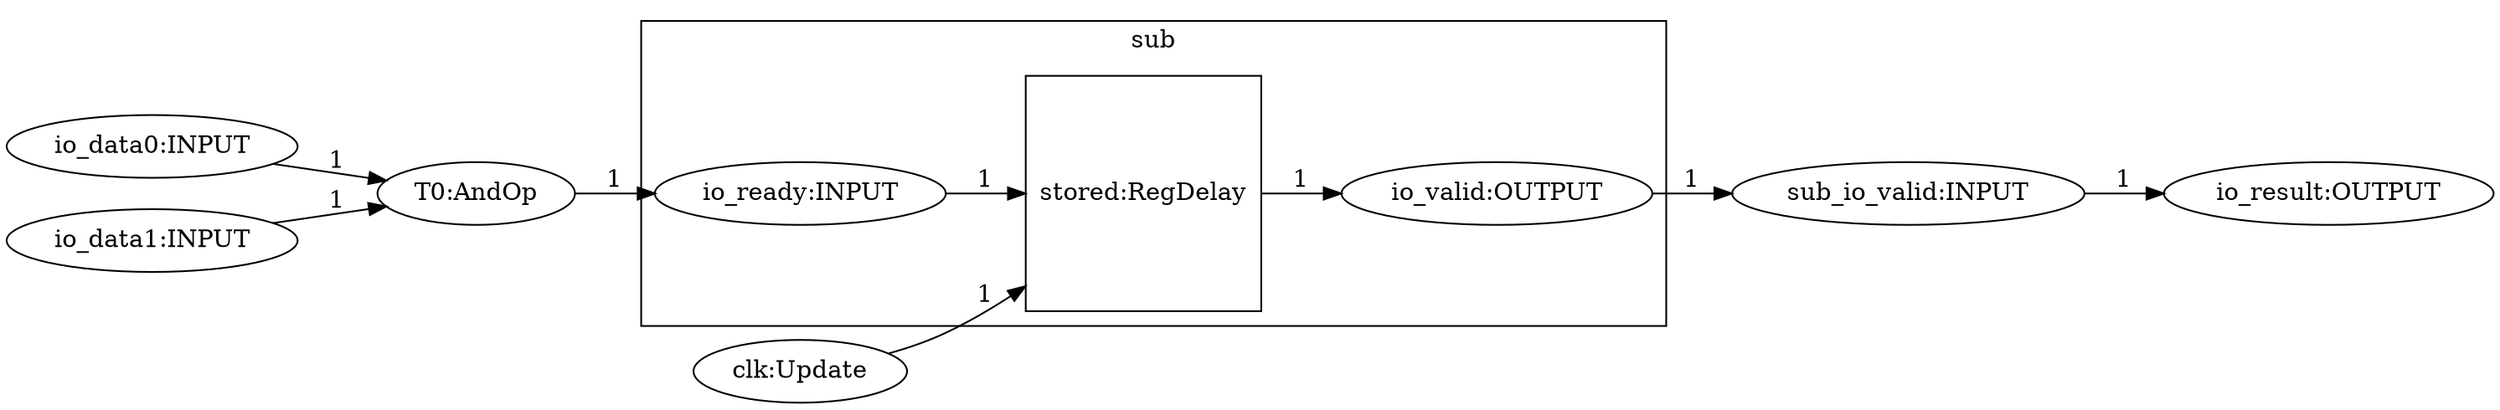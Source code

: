 digraph DotBackendSuite_DAGComp_1{
rankdir = LR;
  subgraph clustersub{
    label = "sub"
    DotBackendSuite_DAGComp_1_sub__io_valid[label="io_valid:OUTPUT"];
    DotBackendSuite_DAGComp_1_sub__stored[shape=square,label="stored:RegDelay"];
    DotBackendSuite_DAGComp_1_sub__io_ready[label="io_ready:INPUT"];
    DotBackendSuite_DAGComp_1_sub__stored -> DotBackendSuite_DAGComp_1_sub__io_valid[label="1"];
    DotBackendSuite_DAGComp_1_sub__io_ready -> DotBackendSuite_DAGComp_1_sub__stored[label="1"];
  }
  clk -> DotBackendSuite_DAGComp_1_sub__stored[label="1"];
T0 -> DotBackendSuite_DAGComp_1_sub__io_ready[label="1"];
  io_data0[label="io_data0:INPUT"];
  io_data1[label="io_data1:INPUT"];
  io_result[label="io_result:OUTPUT"];
  sub_io_valid[label="sub_io_valid:INPUT"];
  clk[label="clk:Update"];
  T0[label="T0:AndOp"];
  sub_io_valid -> io_result[label="1"];
  DotBackendSuite_DAGComp_1_sub__io_valid -> sub_io_valid[label="1"];
  io_data0 -> T0[label="1"];
  io_data1 -> T0[label="1"];
}